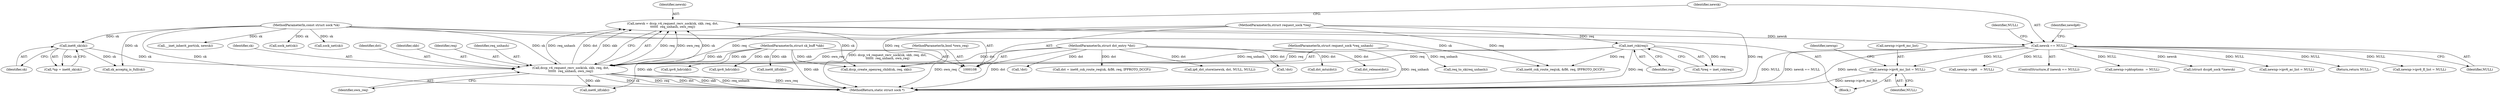 digraph "0_linux_83eaddab4378db256d00d295bda6ca997cd13a52@pointer" {
"1000209" [label="(Call,newnp->ipv6_mc_list = NULL)"];
"1000149" [label="(Call,newsk == NULL)"];
"1000139" [label="(Call,newsk = dccp_v4_request_recv_sock(sk, skb, req, dst,\n\t\t\t\t\t\t  req_unhash, own_req))"];
"1000141" [label="(Call,dccp_v4_request_recv_sock(sk, skb, req, dst,\n\t\t\t\t\t\t  req_unhash, own_req))"];
"1000125" [label="(Call,inet6_sk(sk))"];
"1000109" [label="(MethodParameterIn,const struct sock *sk)"];
"1000110" [label="(MethodParameterIn,struct sk_buff *skb)"];
"1000119" [label="(Call,inet_rsk(req))"];
"1000111" [label="(MethodParameterIn,struct request_sock *req)"];
"1000112" [label="(MethodParameterIn,struct dst_entry *dst)"];
"1000113" [label="(MethodParameterIn,struct request_sock *req_unhash)"];
"1000114" [label="(MethodParameterIn,bool *own_req)"];
"1000147" [label="(Identifier,own_req)"];
"1000109" [label="(MethodParameterIn,const struct sock *sk)"];
"1000155" [label="(Identifier,newdp6)"];
"1000473" [label="(Call,__inet_inherit_port(sk, newsk))"];
"1000142" [label="(Identifier,sk)"];
"1000120" [label="(Identifier,req)"];
"1000264" [label="(Call,!dst)"];
"1000257" [label="(Call,inet6_csk_route_req(sk, &fl6, req, IPPROTO_DCCP))"];
"1000210" [label="(Call,newnp->ipv6_mc_list)"];
"1000123" [label="(Call,*np = inet6_sk(sk))"];
"1000216" [label="(Identifier,newnp)"];
"1000396" [label="(Call,inet6_iif(skb))"];
"1000145" [label="(Identifier,dst)"];
"1000219" [label="(Call,newnp->ipv6_fl_list = NULL)"];
"1000255" [label="(Call,dst = inet6_csk_route_req(sk, &fl6, req, IPPROTO_DCCP))"];
"1000278" [label="(Call,ip6_dst_store(newsk, dst, NULL, NULL))"];
"1000111" [label="(MethodParameterIn,struct request_sock *req)"];
"1000149" [label="(Call,newsk == NULL)"];
"1000151" [label="(Identifier,NULL)"];
"1000126" [label="(Identifier,sk)"];
"1000138" [label="(Block,)"];
"1000204" [label="(Call,newnp->opt\t   = NULL)"];
"1000148" [label="(ControlStructure,if (newsk == NULL))"];
"1000213" [label="(Identifier,NULL)"];
"1000143" [label="(Identifier,skb)"];
"1000235" [label="(Call,ipv6_hdr(skb))"];
"1000125" [label="(Call,inet6_sk(sk))"];
"1000251" [label="(Call,!dst)"];
"1000153" [label="(Identifier,NULL)"];
"1000150" [label="(Identifier,newsk)"];
"1000144" [label="(Identifier,req)"];
"1000139" [label="(Call,newsk = dccp_v4_request_recv_sock(sk, skb, req, dst,\n\t\t\t\t\t\t  req_unhash, own_req))"];
"1000199" [label="(Call,newnp->pktoptions  = NULL)"];
"1000146" [label="(Identifier,req_unhash)"];
"1000455" [label="(Call,dst_mtu(dst))"];
"1000112" [label="(MethodParameterIn,struct dst_entry *dst)"];
"1000119" [label="(Call,inet_rsk(req))"];
"1000228" [label="(Call,inet6_iif(skb))"];
"1000488" [label="(Call,req_to_sk(req_unhash))"];
"1000529" [label="(Call,sock_net(sk))"];
"1000110" [label="(MethodParameterIn,struct sk_buff *skb)"];
"1000113" [label="(MethodParameterIn,struct request_sock *req_unhash)"];
"1000537" [label="(Call,sock_net(sk))"];
"1000533" [label="(Call,dst_release(dst))"];
"1000117" [label="(Call,*ireq = inet_rsk(req))"];
"1000209" [label="(Call,newnp->ipv6_mc_list = NULL)"];
"1000140" [label="(Identifier,newsk)"];
"1000156" [label="(Call,(struct dccp6_sock *)newsk)"];
"1000247" [label="(Call,sk_acceptq_is_full(sk))"];
"1000542" [label="(MethodReturn,static struct sock *)"];
"1000214" [label="(Call,newnp->ipv6_ac_list = NULL)"];
"1000269" [label="(Call,dccp_create_openreq_child(sk, req, skb))"];
"1000403" [label="(Call,ipv6_hdr(skb))"];
"1000141" [label="(Call,dccp_v4_request_recv_sock(sk, skb, req, dst,\n\t\t\t\t\t\t  req_unhash, own_req))"];
"1000152" [label="(Return,return NULL;)"];
"1000114" [label="(MethodParameterIn,bool *own_req)"];
"1000209" -> "1000138"  [label="AST: "];
"1000209" -> "1000213"  [label="CFG: "];
"1000210" -> "1000209"  [label="AST: "];
"1000213" -> "1000209"  [label="AST: "];
"1000216" -> "1000209"  [label="CFG: "];
"1000209" -> "1000542"  [label="DDG: newnp->ipv6_mc_list"];
"1000149" -> "1000209"  [label="DDG: NULL"];
"1000149" -> "1000148"  [label="AST: "];
"1000149" -> "1000151"  [label="CFG: "];
"1000150" -> "1000149"  [label="AST: "];
"1000151" -> "1000149"  [label="AST: "];
"1000153" -> "1000149"  [label="CFG: "];
"1000155" -> "1000149"  [label="CFG: "];
"1000149" -> "1000542"  [label="DDG: NULL"];
"1000149" -> "1000542"  [label="DDG: newsk == NULL"];
"1000149" -> "1000542"  [label="DDG: newsk"];
"1000139" -> "1000149"  [label="DDG: newsk"];
"1000149" -> "1000152"  [label="DDG: NULL"];
"1000149" -> "1000156"  [label="DDG: newsk"];
"1000149" -> "1000199"  [label="DDG: NULL"];
"1000149" -> "1000204"  [label="DDG: NULL"];
"1000149" -> "1000214"  [label="DDG: NULL"];
"1000149" -> "1000219"  [label="DDG: NULL"];
"1000139" -> "1000138"  [label="AST: "];
"1000139" -> "1000141"  [label="CFG: "];
"1000140" -> "1000139"  [label="AST: "];
"1000141" -> "1000139"  [label="AST: "];
"1000150" -> "1000139"  [label="CFG: "];
"1000139" -> "1000542"  [label="DDG: dccp_v4_request_recv_sock(sk, skb, req, dst,\n\t\t\t\t\t\t  req_unhash, own_req)"];
"1000141" -> "1000139"  [label="DDG: req"];
"1000141" -> "1000139"  [label="DDG: own_req"];
"1000141" -> "1000139"  [label="DDG: sk"];
"1000141" -> "1000139"  [label="DDG: req_unhash"];
"1000141" -> "1000139"  [label="DDG: dst"];
"1000141" -> "1000139"  [label="DDG: skb"];
"1000141" -> "1000147"  [label="CFG: "];
"1000142" -> "1000141"  [label="AST: "];
"1000143" -> "1000141"  [label="AST: "];
"1000144" -> "1000141"  [label="AST: "];
"1000145" -> "1000141"  [label="AST: "];
"1000146" -> "1000141"  [label="AST: "];
"1000147" -> "1000141"  [label="AST: "];
"1000141" -> "1000542"  [label="DDG: sk"];
"1000141" -> "1000542"  [label="DDG: req"];
"1000141" -> "1000542"  [label="DDG: dst"];
"1000141" -> "1000542"  [label="DDG: skb"];
"1000141" -> "1000542"  [label="DDG: req_unhash"];
"1000141" -> "1000542"  [label="DDG: own_req"];
"1000125" -> "1000141"  [label="DDG: sk"];
"1000109" -> "1000141"  [label="DDG: sk"];
"1000110" -> "1000141"  [label="DDG: skb"];
"1000119" -> "1000141"  [label="DDG: req"];
"1000111" -> "1000141"  [label="DDG: req"];
"1000112" -> "1000141"  [label="DDG: dst"];
"1000113" -> "1000141"  [label="DDG: req_unhash"];
"1000114" -> "1000141"  [label="DDG: own_req"];
"1000141" -> "1000228"  [label="DDG: skb"];
"1000125" -> "1000123"  [label="AST: "];
"1000125" -> "1000126"  [label="CFG: "];
"1000126" -> "1000125"  [label="AST: "];
"1000123" -> "1000125"  [label="CFG: "];
"1000125" -> "1000123"  [label="DDG: sk"];
"1000109" -> "1000125"  [label="DDG: sk"];
"1000125" -> "1000247"  [label="DDG: sk"];
"1000109" -> "1000108"  [label="AST: "];
"1000109" -> "1000542"  [label="DDG: sk"];
"1000109" -> "1000247"  [label="DDG: sk"];
"1000109" -> "1000257"  [label="DDG: sk"];
"1000109" -> "1000269"  [label="DDG: sk"];
"1000109" -> "1000473"  [label="DDG: sk"];
"1000109" -> "1000529"  [label="DDG: sk"];
"1000109" -> "1000537"  [label="DDG: sk"];
"1000110" -> "1000108"  [label="AST: "];
"1000110" -> "1000542"  [label="DDG: skb"];
"1000110" -> "1000228"  [label="DDG: skb"];
"1000110" -> "1000235"  [label="DDG: skb"];
"1000110" -> "1000269"  [label="DDG: skb"];
"1000110" -> "1000396"  [label="DDG: skb"];
"1000110" -> "1000403"  [label="DDG: skb"];
"1000119" -> "1000117"  [label="AST: "];
"1000119" -> "1000120"  [label="CFG: "];
"1000120" -> "1000119"  [label="AST: "];
"1000117" -> "1000119"  [label="CFG: "];
"1000119" -> "1000542"  [label="DDG: req"];
"1000119" -> "1000117"  [label="DDG: req"];
"1000111" -> "1000119"  [label="DDG: req"];
"1000119" -> "1000257"  [label="DDG: req"];
"1000119" -> "1000269"  [label="DDG: req"];
"1000111" -> "1000108"  [label="AST: "];
"1000111" -> "1000542"  [label="DDG: req"];
"1000111" -> "1000257"  [label="DDG: req"];
"1000111" -> "1000269"  [label="DDG: req"];
"1000112" -> "1000108"  [label="AST: "];
"1000112" -> "1000542"  [label="DDG: dst"];
"1000112" -> "1000251"  [label="DDG: dst"];
"1000112" -> "1000255"  [label="DDG: dst"];
"1000112" -> "1000264"  [label="DDG: dst"];
"1000112" -> "1000278"  [label="DDG: dst"];
"1000112" -> "1000455"  [label="DDG: dst"];
"1000112" -> "1000533"  [label="DDG: dst"];
"1000113" -> "1000108"  [label="AST: "];
"1000113" -> "1000542"  [label="DDG: req_unhash"];
"1000113" -> "1000488"  [label="DDG: req_unhash"];
"1000114" -> "1000108"  [label="AST: "];
"1000114" -> "1000542"  [label="DDG: own_req"];
}
